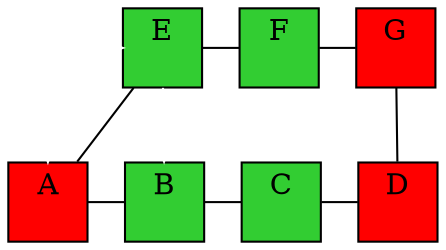 digraph G {
  graph[ranksep=0.5]

   0 [shape=square style=filled fillcolor=red label="A\n "]
   0 ->  1 [arrowhead=none]
   0 ->  4 [arrowhead=none]
   1 [shape=square style=filled fillcolor=limegreen label="B\n "]
   1 ->  2 [arrowhead=none]
   2 [shape=square style=filled fillcolor=limegreen label="C\n "]
   2 ->  3 [arrowhead=none]
   3 [shape=square style=filled fillcolor=red label="D\n "]

   7 [shape=square style=filled fillcolor=white color=white label=""]
   7 ->  4 [color=white]
   7 ->  0 [color=white]
   4 [shape=square style=filled fillcolor=limegreen label="E\n "]
   4 ->  5 [arrowhead=none]
   4 ->  1 [color=white]
   5 [shape=square style=filled fillcolor=limegreen label="F\n "]
   5 ->  6 [arrowhead=none]
   6 [shape=square style=filled fillcolor=red label="G\n "]
   6 ->  3 [arrowhead=none]

  {rank=min 7 4 5 6}
  {rank=same 0 1 2 3}
}
